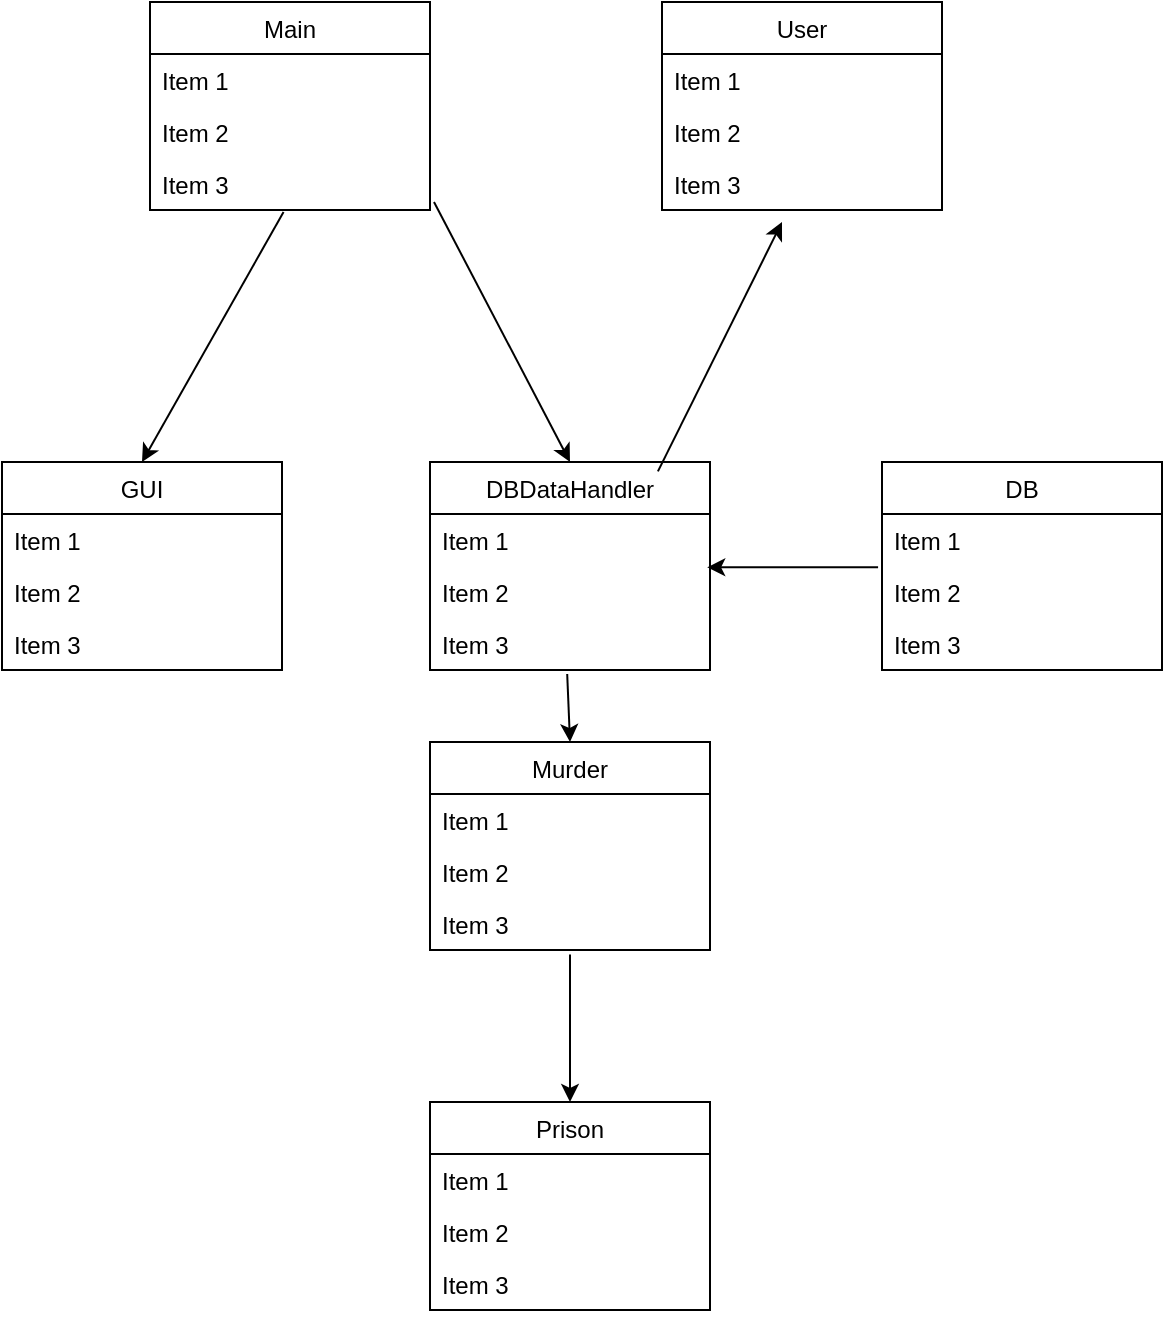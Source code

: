 <mxfile version="14.8.5" type="device"><diagram id="oBhSVtqgTgBGR4KT09wF" name="Page-1"><mxGraphModel dx="1022" dy="468" grid="1" gridSize="10" guides="1" tooltips="1" connect="1" arrows="1" fold="1" page="1" pageScale="1" pageWidth="827" pageHeight="1169" math="0" shadow="0"><root><mxCell id="0"/><mxCell id="1" parent="0"/><mxCell id="vPj1poLYI_R7E5LclW2k-2" value="Main" style="swimlane;fontStyle=0;childLayout=stackLayout;horizontal=1;startSize=26;horizontalStack=0;resizeParent=1;resizeParentMax=0;resizeLast=0;collapsible=1;marginBottom=0;" vertex="1" parent="1"><mxGeometry x="344" y="120" width="140" height="104" as="geometry"/></mxCell><mxCell id="vPj1poLYI_R7E5LclW2k-3" value="Item 1" style="text;strokeColor=none;fillColor=none;align=left;verticalAlign=top;spacingLeft=4;spacingRight=4;overflow=hidden;rotatable=0;points=[[0,0.5],[1,0.5]];portConstraint=eastwest;" vertex="1" parent="vPj1poLYI_R7E5LclW2k-2"><mxGeometry y="26" width="140" height="26" as="geometry"/></mxCell><mxCell id="vPj1poLYI_R7E5LclW2k-4" value="Item 2" style="text;strokeColor=none;fillColor=none;align=left;verticalAlign=top;spacingLeft=4;spacingRight=4;overflow=hidden;rotatable=0;points=[[0,0.5],[1,0.5]];portConstraint=eastwest;" vertex="1" parent="vPj1poLYI_R7E5LclW2k-2"><mxGeometry y="52" width="140" height="26" as="geometry"/></mxCell><mxCell id="vPj1poLYI_R7E5LclW2k-5" value="Item 3" style="text;strokeColor=none;fillColor=none;align=left;verticalAlign=top;spacingLeft=4;spacingRight=4;overflow=hidden;rotatable=0;points=[[0,0.5],[1,0.5]];portConstraint=eastwest;" vertex="1" parent="vPj1poLYI_R7E5LclW2k-2"><mxGeometry y="78" width="140" height="26" as="geometry"/></mxCell><mxCell id="vPj1poLYI_R7E5LclW2k-6" value="Murder" style="swimlane;fontStyle=0;childLayout=stackLayout;horizontal=1;startSize=26;horizontalStack=0;resizeParent=1;resizeParentMax=0;resizeLast=0;collapsible=1;marginBottom=0;" vertex="1" parent="1"><mxGeometry x="484" y="490" width="140" height="104" as="geometry"/></mxCell><mxCell id="vPj1poLYI_R7E5LclW2k-7" value="Item 1" style="text;strokeColor=none;fillColor=none;align=left;verticalAlign=top;spacingLeft=4;spacingRight=4;overflow=hidden;rotatable=0;points=[[0,0.5],[1,0.5]];portConstraint=eastwest;" vertex="1" parent="vPj1poLYI_R7E5LclW2k-6"><mxGeometry y="26" width="140" height="26" as="geometry"/></mxCell><mxCell id="vPj1poLYI_R7E5LclW2k-8" value="Item 2" style="text;strokeColor=none;fillColor=none;align=left;verticalAlign=top;spacingLeft=4;spacingRight=4;overflow=hidden;rotatable=0;points=[[0,0.5],[1,0.5]];portConstraint=eastwest;" vertex="1" parent="vPj1poLYI_R7E5LclW2k-6"><mxGeometry y="52" width="140" height="26" as="geometry"/></mxCell><mxCell id="vPj1poLYI_R7E5LclW2k-9" value="Item 3" style="text;strokeColor=none;fillColor=none;align=left;verticalAlign=top;spacingLeft=4;spacingRight=4;overflow=hidden;rotatable=0;points=[[0,0.5],[1,0.5]];portConstraint=eastwest;" vertex="1" parent="vPj1poLYI_R7E5LclW2k-6"><mxGeometry y="78" width="140" height="26" as="geometry"/></mxCell><mxCell id="vPj1poLYI_R7E5LclW2k-10" value="User" style="swimlane;fontStyle=0;childLayout=stackLayout;horizontal=1;startSize=26;horizontalStack=0;resizeParent=1;resizeParentMax=0;resizeLast=0;collapsible=1;marginBottom=0;" vertex="1" parent="1"><mxGeometry x="600" y="120" width="140" height="104" as="geometry"/></mxCell><mxCell id="vPj1poLYI_R7E5LclW2k-11" value="Item 1" style="text;strokeColor=none;fillColor=none;align=left;verticalAlign=top;spacingLeft=4;spacingRight=4;overflow=hidden;rotatable=0;points=[[0,0.5],[1,0.5]];portConstraint=eastwest;" vertex="1" parent="vPj1poLYI_R7E5LclW2k-10"><mxGeometry y="26" width="140" height="26" as="geometry"/></mxCell><mxCell id="vPj1poLYI_R7E5LclW2k-12" value="Item 2" style="text;strokeColor=none;fillColor=none;align=left;verticalAlign=top;spacingLeft=4;spacingRight=4;overflow=hidden;rotatable=0;points=[[0,0.5],[1,0.5]];portConstraint=eastwest;" vertex="1" parent="vPj1poLYI_R7E5LclW2k-10"><mxGeometry y="52" width="140" height="26" as="geometry"/></mxCell><mxCell id="vPj1poLYI_R7E5LclW2k-13" value="Item 3" style="text;strokeColor=none;fillColor=none;align=left;verticalAlign=top;spacingLeft=4;spacingRight=4;overflow=hidden;rotatable=0;points=[[0,0.5],[1,0.5]];portConstraint=eastwest;" vertex="1" parent="vPj1poLYI_R7E5LclW2k-10"><mxGeometry y="78" width="140" height="26" as="geometry"/></mxCell><mxCell id="vPj1poLYI_R7E5LclW2k-14" value="Prison" style="swimlane;fontStyle=0;childLayout=stackLayout;horizontal=1;startSize=26;horizontalStack=0;resizeParent=1;resizeParentMax=0;resizeLast=0;collapsible=1;marginBottom=0;" vertex="1" parent="1"><mxGeometry x="484" y="670" width="140" height="104" as="geometry"/></mxCell><mxCell id="vPj1poLYI_R7E5LclW2k-15" value="Item 1" style="text;strokeColor=none;fillColor=none;align=left;verticalAlign=top;spacingLeft=4;spacingRight=4;overflow=hidden;rotatable=0;points=[[0,0.5],[1,0.5]];portConstraint=eastwest;" vertex="1" parent="vPj1poLYI_R7E5LclW2k-14"><mxGeometry y="26" width="140" height="26" as="geometry"/></mxCell><mxCell id="vPj1poLYI_R7E5LclW2k-16" value="Item 2" style="text;strokeColor=none;fillColor=none;align=left;verticalAlign=top;spacingLeft=4;spacingRight=4;overflow=hidden;rotatable=0;points=[[0,0.5],[1,0.5]];portConstraint=eastwest;" vertex="1" parent="vPj1poLYI_R7E5LclW2k-14"><mxGeometry y="52" width="140" height="26" as="geometry"/></mxCell><mxCell id="vPj1poLYI_R7E5LclW2k-17" value="Item 3" style="text;strokeColor=none;fillColor=none;align=left;verticalAlign=top;spacingLeft=4;spacingRight=4;overflow=hidden;rotatable=0;points=[[0,0.5],[1,0.5]];portConstraint=eastwest;" vertex="1" parent="vPj1poLYI_R7E5LclW2k-14"><mxGeometry y="78" width="140" height="26" as="geometry"/></mxCell><mxCell id="vPj1poLYI_R7E5LclW2k-18" value="GUI" style="swimlane;fontStyle=0;childLayout=stackLayout;horizontal=1;startSize=26;horizontalStack=0;resizeParent=1;resizeParentMax=0;resizeLast=0;collapsible=1;marginBottom=0;" vertex="1" parent="1"><mxGeometry x="270" y="350" width="140" height="104" as="geometry"/></mxCell><mxCell id="vPj1poLYI_R7E5LclW2k-19" value="Item 1" style="text;strokeColor=none;fillColor=none;align=left;verticalAlign=top;spacingLeft=4;spacingRight=4;overflow=hidden;rotatable=0;points=[[0,0.5],[1,0.5]];portConstraint=eastwest;" vertex="1" parent="vPj1poLYI_R7E5LclW2k-18"><mxGeometry y="26" width="140" height="26" as="geometry"/></mxCell><mxCell id="vPj1poLYI_R7E5LclW2k-20" value="Item 2" style="text;strokeColor=none;fillColor=none;align=left;verticalAlign=top;spacingLeft=4;spacingRight=4;overflow=hidden;rotatable=0;points=[[0,0.5],[1,0.5]];portConstraint=eastwest;" vertex="1" parent="vPj1poLYI_R7E5LclW2k-18"><mxGeometry y="52" width="140" height="26" as="geometry"/></mxCell><mxCell id="vPj1poLYI_R7E5LclW2k-21" value="Item 3" style="text;strokeColor=none;fillColor=none;align=left;verticalAlign=top;spacingLeft=4;spacingRight=4;overflow=hidden;rotatable=0;points=[[0,0.5],[1,0.5]];portConstraint=eastwest;" vertex="1" parent="vPj1poLYI_R7E5LclW2k-18"><mxGeometry y="78" width="140" height="26" as="geometry"/></mxCell><mxCell id="vPj1poLYI_R7E5LclW2k-22" value="DBDataHandler" style="swimlane;fontStyle=0;childLayout=stackLayout;horizontal=1;startSize=26;horizontalStack=0;resizeParent=1;resizeParentMax=0;resizeLast=0;collapsible=1;marginBottom=0;" vertex="1" parent="1"><mxGeometry x="484" y="350" width="140" height="104" as="geometry"/></mxCell><mxCell id="vPj1poLYI_R7E5LclW2k-23" value="Item 1" style="text;strokeColor=none;fillColor=none;align=left;verticalAlign=top;spacingLeft=4;spacingRight=4;overflow=hidden;rotatable=0;points=[[0,0.5],[1,0.5]];portConstraint=eastwest;" vertex="1" parent="vPj1poLYI_R7E5LclW2k-22"><mxGeometry y="26" width="140" height="26" as="geometry"/></mxCell><mxCell id="vPj1poLYI_R7E5LclW2k-24" value="Item 2" style="text;strokeColor=none;fillColor=none;align=left;verticalAlign=top;spacingLeft=4;spacingRight=4;overflow=hidden;rotatable=0;points=[[0,0.5],[1,0.5]];portConstraint=eastwest;" vertex="1" parent="vPj1poLYI_R7E5LclW2k-22"><mxGeometry y="52" width="140" height="26" as="geometry"/></mxCell><mxCell id="vPj1poLYI_R7E5LclW2k-25" value="Item 3" style="text;strokeColor=none;fillColor=none;align=left;verticalAlign=top;spacingLeft=4;spacingRight=4;overflow=hidden;rotatable=0;points=[[0,0.5],[1,0.5]];portConstraint=eastwest;" vertex="1" parent="vPj1poLYI_R7E5LclW2k-22"><mxGeometry y="78" width="140" height="26" as="geometry"/></mxCell><mxCell id="vPj1poLYI_R7E5LclW2k-28" value="" style="endArrow=classic;html=1;exitX=0.5;exitY=1.087;exitDx=0;exitDy=0;exitPerimeter=0;entryX=0.5;entryY=0;entryDx=0;entryDy=0;" edge="1" parent="1" source="vPj1poLYI_R7E5LclW2k-9" target="vPj1poLYI_R7E5LclW2k-14"><mxGeometry width="50" height="50" relative="1" as="geometry"><mxPoint x="530" y="350" as="sourcePoint"/><mxPoint x="190" y="350" as="targetPoint"/></mxGeometry></mxCell><mxCell id="vPj1poLYI_R7E5LclW2k-30" value="" style="endArrow=classic;html=1;entryX=0.5;entryY=0;entryDx=0;entryDy=0;exitX=0.477;exitY=1.038;exitDx=0;exitDy=0;exitPerimeter=0;" edge="1" parent="1" source="vPj1poLYI_R7E5LclW2k-5" target="vPj1poLYI_R7E5LclW2k-18"><mxGeometry width="50" height="50" relative="1" as="geometry"><mxPoint x="414" y="240" as="sourcePoint"/><mxPoint x="580" y="300" as="targetPoint"/></mxGeometry></mxCell><mxCell id="vPj1poLYI_R7E5LclW2k-31" value="" style="endArrow=classic;html=1;entryX=0.5;entryY=0;entryDx=0;entryDy=0;" edge="1" parent="1" target="vPj1poLYI_R7E5LclW2k-22"><mxGeometry width="50" height="50" relative="1" as="geometry"><mxPoint x="486" y="220" as="sourcePoint"/><mxPoint x="580" y="300" as="targetPoint"/></mxGeometry></mxCell><mxCell id="vPj1poLYI_R7E5LclW2k-33" value="" style="endArrow=classic;html=1;exitX=0.814;exitY=0.045;exitDx=0;exitDy=0;exitPerimeter=0;" edge="1" parent="1" source="vPj1poLYI_R7E5LclW2k-22"><mxGeometry width="50" height="50" relative="1" as="geometry"><mxPoint x="450" y="310" as="sourcePoint"/><mxPoint x="660" y="230" as="targetPoint"/></mxGeometry></mxCell><mxCell id="vPj1poLYI_R7E5LclW2k-34" value="" style="endArrow=classic;html=1;exitX=0.49;exitY=1.077;exitDx=0;exitDy=0;exitPerimeter=0;entryX=0.5;entryY=0;entryDx=0;entryDy=0;" edge="1" parent="1" source="vPj1poLYI_R7E5LclW2k-25" target="vPj1poLYI_R7E5LclW2k-6"><mxGeometry width="50" height="50" relative="1" as="geometry"><mxPoint x="450" y="450" as="sourcePoint"/><mxPoint x="500" y="400" as="targetPoint"/></mxGeometry></mxCell><mxCell id="vPj1poLYI_R7E5LclW2k-36" value="DB" style="swimlane;fontStyle=0;childLayout=stackLayout;horizontal=1;startSize=26;horizontalStack=0;resizeParent=1;resizeParentMax=0;resizeLast=0;collapsible=1;marginBottom=0;" vertex="1" parent="1"><mxGeometry x="710" y="350" width="140" height="104" as="geometry"/></mxCell><mxCell id="vPj1poLYI_R7E5LclW2k-37" value="Item 1" style="text;strokeColor=none;fillColor=none;align=left;verticalAlign=top;spacingLeft=4;spacingRight=4;overflow=hidden;rotatable=0;points=[[0,0.5],[1,0.5]];portConstraint=eastwest;" vertex="1" parent="vPj1poLYI_R7E5LclW2k-36"><mxGeometry y="26" width="140" height="26" as="geometry"/></mxCell><mxCell id="vPj1poLYI_R7E5LclW2k-38" value="Item 2" style="text;strokeColor=none;fillColor=none;align=left;verticalAlign=top;spacingLeft=4;spacingRight=4;overflow=hidden;rotatable=0;points=[[0,0.5],[1,0.5]];portConstraint=eastwest;" vertex="1" parent="vPj1poLYI_R7E5LclW2k-36"><mxGeometry y="52" width="140" height="26" as="geometry"/></mxCell><mxCell id="vPj1poLYI_R7E5LclW2k-39" value="Item 3" style="text;strokeColor=none;fillColor=none;align=left;verticalAlign=top;spacingLeft=4;spacingRight=4;overflow=hidden;rotatable=0;points=[[0,0.5],[1,0.5]];portConstraint=eastwest;" vertex="1" parent="vPj1poLYI_R7E5LclW2k-36"><mxGeometry y="78" width="140" height="26" as="geometry"/></mxCell><mxCell id="vPj1poLYI_R7E5LclW2k-40" value="" style="endArrow=classic;html=1;exitX=-0.014;exitY=0.026;exitDx=0;exitDy=0;exitPerimeter=0;entryX=0.99;entryY=0.026;entryDx=0;entryDy=0;entryPerimeter=0;" edge="1" parent="1" source="vPj1poLYI_R7E5LclW2k-38" target="vPj1poLYI_R7E5LclW2k-24"><mxGeometry width="50" height="50" relative="1" as="geometry"><mxPoint x="450" y="360" as="sourcePoint"/><mxPoint x="500" y="310" as="targetPoint"/></mxGeometry></mxCell></root></mxGraphModel></diagram></mxfile>